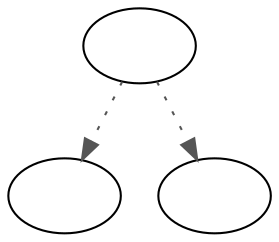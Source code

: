 digraph crvnteam {
  "start" [style=filled       fillcolor="#FFFFFF"       color="#000000"]
  "start" -> "initialize_p_proc" [style=dotted color="#555555"]
  "start" -> "destroy_p_proc" [style=dotted color="#555555"]
  "start" [label=""]
  "destroy_p_proc" [style=filled       fillcolor="#FFFFFF"       color="#000000"]
  "destroy_p_proc" [label=""]
  "initialize_p_proc" [style=filled       fillcolor="#FFFFFF"       color="#000000"]
  "initialize_p_proc" [label=""]
}